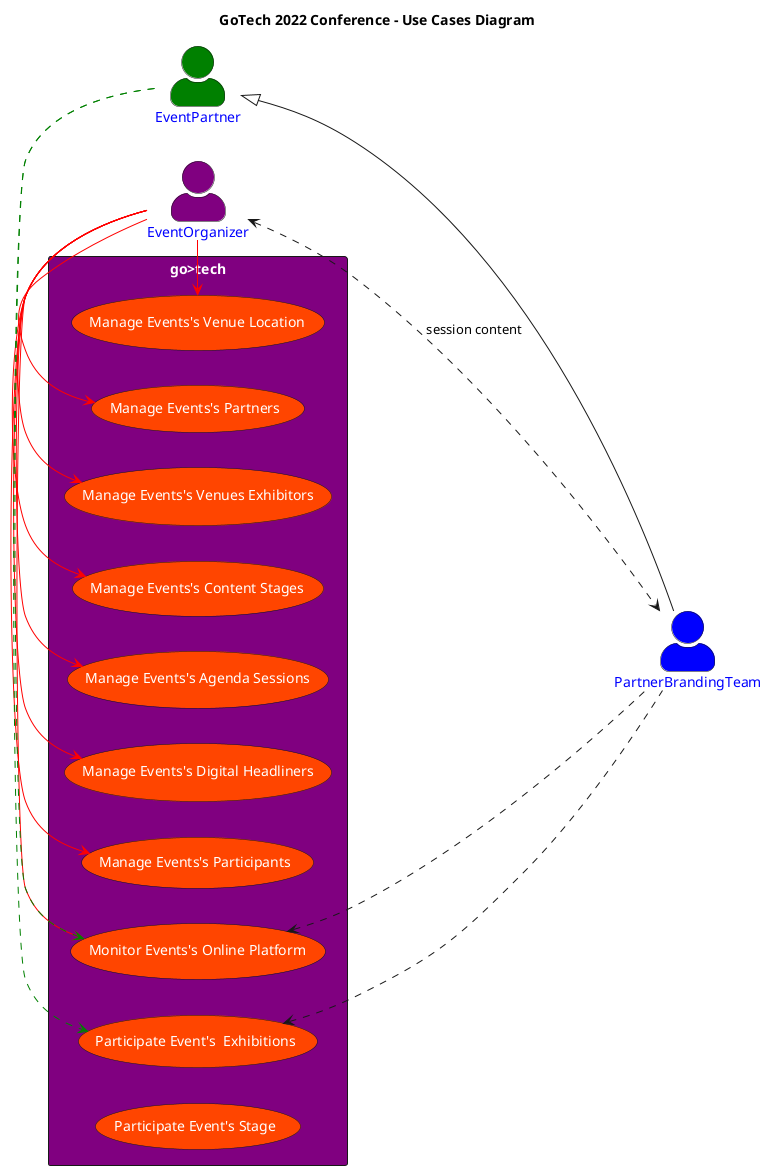 @startuml

title GoTech 2022 Conference - Use Cases Diagram
left to right direction
skinparam actorStyle awesome
skinparam actorFontColor blue
skinparam usecase {
backgroundColor OrangeRed
fontColor white
}
skinparam rectangle {
fontColor white
}


:EventOrganizer: as EA #Purple
:EventPartner: as EP  #Green
actor PartnerBrandingTeam as EPB #Blue


EPB -up-|> EP
EA <..> EPB : session content

rectangle "go>tech" as GT #Purple {
usecase (Manage Events's Venue Location) as ML
usecase (Manage Events's Partners) as MP
usecase (Manage Events's Venues Exhibitors) as ME
usecase (Manage Events's Content Stages) as MS
usecase (Manage Events's Agenda Sessions) as MA
usecase (Manage Events's Digital Headliners) as MH
usecase (Manage Events's Participants) as MV
usecase (Monitor Events's Online Platform) as MoP
usecase (Participate Event's  Exhibitions) as PoE
usecase (Participate Event's Stage) as PoS
EA -right-> ML #Red
EA -right-> MP #Red
EA -right-> ME #Red
EA -right-> MS #Red
EA -right-> MA #Red
EA -right-> MH #Red
EA -right-> MV #Red
EA -right-> MoP #Red
EP .right.> MoP #Green
EP .right.> PoE #Green
EPB ..up..> PoE
EPB ..up..> MoP

}

@enduml